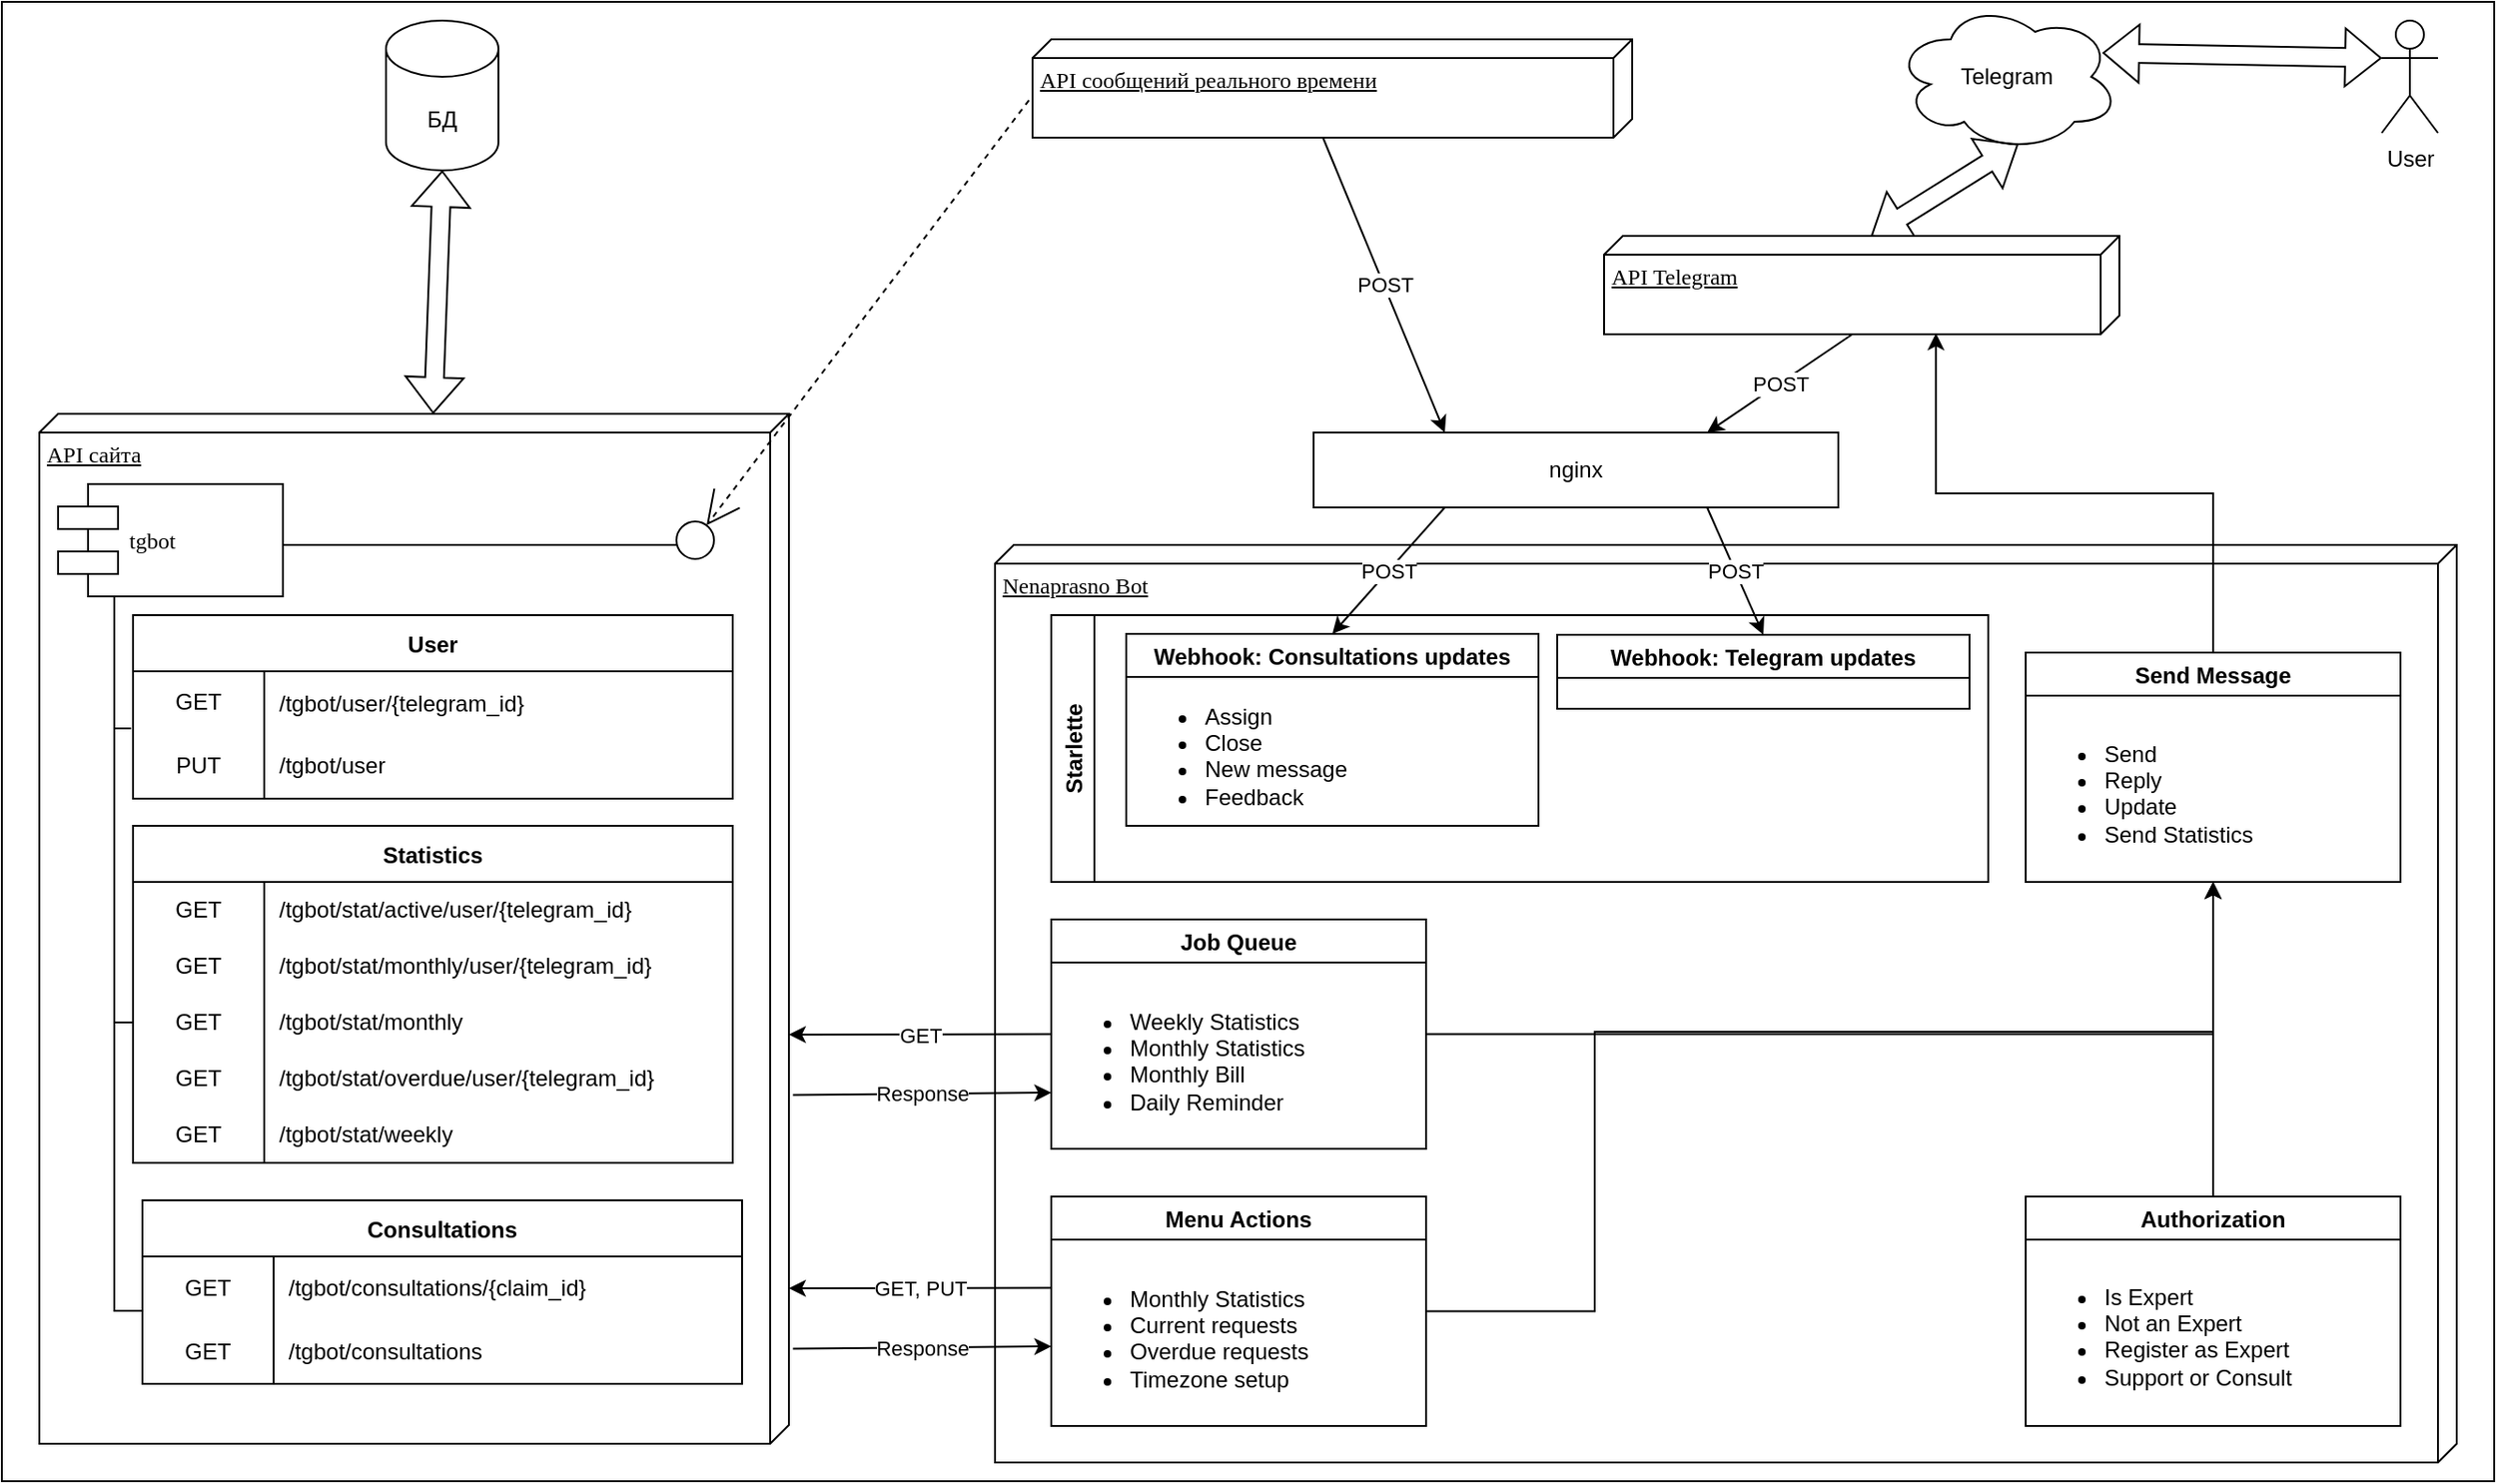 <mxfile version="20.2.8" type="device"><diagram name="Page-1" id="5f0bae14-7c28-e335-631c-24af17079c00"><mxGraphModel dx="1727" dy="1060" grid="1" gridSize="10" guides="1" tooltips="1" connect="1" arrows="1" fold="1" page="1" pageScale="1" pageWidth="1100" pageHeight="850" background="none" math="0" shadow="0"><root><mxCell id="0"/><mxCell id="1" parent="0"/><mxCell id="39150e848f15840c-3" value="Nenaprasno Bot" style="verticalAlign=top;align=left;spacingTop=8;spacingLeft=2;spacingRight=12;shape=cube;size=10;direction=south;fontStyle=4;html=1;rounded=0;shadow=0;comic=0;labelBackgroundColor=none;strokeWidth=1;fontFamily=Verdana;fontSize=12" parent="1" vertex="1"><mxGeometry x="540" y="290" width="780" height="490" as="geometry"/></mxCell><mxCell id="6lm18h5vKEc2qocpBBJz-101" value="" style="rounded=0;whiteSpace=wrap;html=1;strokeOpacity=100;fillOpacity=0;fillColor=default;" parent="1" vertex="1"><mxGeometry x="10" width="1330" height="790" as="geometry"/></mxCell><mxCell id="39150e848f15840c-1" value="API сайта" style="verticalAlign=top;align=left;spacingTop=8;spacingLeft=2;spacingRight=12;shape=cube;size=10;direction=south;fontStyle=4;html=1;rounded=0;shadow=0;comic=0;labelBackgroundColor=none;strokeWidth=1;fontFamily=Verdana;fontSize=12" parent="1" vertex="1"><mxGeometry x="30" y="220" width="400" height="550" as="geometry"/></mxCell><mxCell id="39150e848f15840c-2" value="API сообщений реального времени" style="verticalAlign=top;align=left;spacingTop=8;spacingLeft=2;spacingRight=12;shape=cube;size=10;direction=south;fontStyle=4;html=1;rounded=0;shadow=0;comic=0;labelBackgroundColor=none;strokeWidth=1;fontFamily=Verdana;fontSize=12" parent="1" vertex="1"><mxGeometry x="560" y="20" width="320" height="52.5" as="geometry"/></mxCell><mxCell id="39150e848f15840c-5" value="tgbot" style="shape=component;align=left;spacingLeft=36;rounded=0;shadow=0;comic=0;labelBackgroundColor=none;strokeWidth=1;fontFamily=Verdana;fontSize=12;html=1;" parent="1" vertex="1"><mxGeometry x="40" y="257.5" width="120" height="60" as="geometry"/></mxCell><mxCell id="39150e848f15840c-6" value="" style="ellipse;whiteSpace=wrap;html=1;rounded=0;shadow=0;comic=0;labelBackgroundColor=none;strokeWidth=1;fontFamily=Verdana;fontSize=12;align=center;" parent="1" vertex="1"><mxGeometry x="370" y="277.5" width="20" height="20" as="geometry"/></mxCell><mxCell id="39150e848f15840c-11" style="edgeStyle=none;rounded=0;html=1;dashed=1;labelBackgroundColor=none;startArrow=none;startFill=0;startSize=8;endArrow=open;endFill=0;endSize=16;fontFamily=Verdana;fontSize=12;exitX=0.62;exitY=1.006;exitDx=0;exitDy=0;exitPerimeter=0;" parent="1" source="39150e848f15840c-2" target="39150e848f15840c-6" edge="1"><mxGeometry relative="1" as="geometry"/></mxCell><mxCell id="39150e848f15840c-14" style="edgeStyle=elbowEdgeStyle;rounded=0;html=1;labelBackgroundColor=none;startArrow=none;startFill=0;startSize=8;endArrow=none;endFill=0;endSize=16;fontFamily=Verdana;fontSize=12;" parent="1" source="39150e848f15840c-6" target="39150e848f15840c-5" edge="1"><mxGeometry relative="1" as="geometry"><Array as="points"><mxPoint x="360" y="290"/></Array></mxGeometry></mxCell><mxCell id="6lm18h5vKEc2qocpBBJz-15" value="БД" style="shape=cylinder3;whiteSpace=wrap;html=1;boundedLbl=1;backgroundOutline=1;size=15;" parent="1" vertex="1"><mxGeometry x="215" y="10" width="60" height="80" as="geometry"/></mxCell><mxCell id="6lm18h5vKEc2qocpBBJz-16" value="User" style="shape=table;startSize=30;container=1;collapsible=0;childLayout=tableLayout;fixedRows=1;rowLines=0;fontStyle=1;" parent="1" vertex="1"><mxGeometry x="80" y="327.5" width="320" height="98" as="geometry"/></mxCell><mxCell id="6lm18h5vKEc2qocpBBJz-17" value="" style="shape=tableRow;horizontal=0;startSize=0;swimlaneHead=0;swimlaneBody=0;top=0;left=0;bottom=0;right=0;collapsible=0;dropTarget=0;fillColor=none;points=[[0,0.5],[1,0.5]];portConstraint=eastwest;" parent="6lm18h5vKEc2qocpBBJz-16" vertex="1"><mxGeometry y="30" width="320" height="33" as="geometry"/></mxCell><mxCell id="6lm18h5vKEc2qocpBBJz-18" value="GET" style="shape=partialRectangle;html=1;whiteSpace=wrap;connectable=0;fillColor=none;top=0;left=0;bottom=0;right=0;overflow=hidden;pointerEvents=1;" parent="6lm18h5vKEc2qocpBBJz-17" vertex="1"><mxGeometry width="70" height="33" as="geometry"><mxRectangle width="70" height="33" as="alternateBounds"/></mxGeometry></mxCell><mxCell id="6lm18h5vKEc2qocpBBJz-19" value="" style="shape=partialRectangle;html=1;whiteSpace=wrap;connectable=0;fillColor=none;top=0;left=0;bottom=0;right=0;align=left;spacingLeft=6;overflow=hidden;" parent="6lm18h5vKEc2qocpBBJz-17" vertex="1"><mxGeometry x="70" width="250" height="33" as="geometry"><mxRectangle width="250" height="33" as="alternateBounds"/></mxGeometry></mxCell><mxCell id="6lm18h5vKEc2qocpBBJz-20" value="" style="shape=tableRow;horizontal=0;startSize=0;swimlaneHead=0;swimlaneBody=0;top=0;left=0;bottom=0;right=0;collapsible=0;dropTarget=0;fillColor=none;points=[[0,0.5],[1,0.5]];portConstraint=eastwest;" parent="6lm18h5vKEc2qocpBBJz-16" vertex="1"><mxGeometry y="63" width="320" height="35" as="geometry"/></mxCell><mxCell id="6lm18h5vKEc2qocpBBJz-21" value="PUT" style="shape=partialRectangle;html=1;whiteSpace=wrap;connectable=0;fillColor=none;top=0;left=0;bottom=0;right=0;overflow=hidden;" parent="6lm18h5vKEc2qocpBBJz-20" vertex="1"><mxGeometry width="70" height="35" as="geometry"><mxRectangle width="70" height="35" as="alternateBounds"/></mxGeometry></mxCell><mxCell id="6lm18h5vKEc2qocpBBJz-22" value="/tgbot/user" style="shape=partialRectangle;html=1;whiteSpace=wrap;connectable=0;fillColor=none;top=0;left=0;bottom=0;right=0;align=left;spacingLeft=6;overflow=hidden;" parent="6lm18h5vKEc2qocpBBJz-20" vertex="1"><mxGeometry x="70" width="250" height="35" as="geometry"><mxRectangle width="250" height="35" as="alternateBounds"/></mxGeometry></mxCell><mxCell id="6lm18h5vKEc2qocpBBJz-26" value="" style="shape=flexArrow;endArrow=classic;startArrow=classic;html=1;rounded=0;entryX=0.5;entryY=1;entryDx=0;entryDy=0;entryPerimeter=0;" parent="1" source="39150e848f15840c-1" target="6lm18h5vKEc2qocpBBJz-15" edge="1"><mxGeometry width="100" height="100" relative="1" as="geometry"><mxPoint x="460" y="570" as="sourcePoint"/><mxPoint x="560" y="470" as="targetPoint"/></mxGeometry></mxCell><mxCell id="6lm18h5vKEc2qocpBBJz-34" value="/tgbot/user/{telegram_id}" style="shape=partialRectangle;html=1;whiteSpace=wrap;connectable=0;fillColor=none;top=0;left=0;bottom=0;right=0;align=left;spacingLeft=6;overflow=hidden;" parent="1" vertex="1"><mxGeometry x="150" y="360" width="170" height="30" as="geometry"><mxRectangle width="170" height="30" as="alternateBounds"/></mxGeometry></mxCell><object label="Statistics" id="6lm18h5vKEc2qocpBBJz-36"><mxCell style="shape=table;startSize=30;container=1;collapsible=0;childLayout=tableLayout;fixedRows=1;rowLines=0;fontStyle=1;" parent="1" vertex="1"><mxGeometry x="80" y="440" width="320" height="180" as="geometry"/></mxCell></object><mxCell id="6lm18h5vKEc2qocpBBJz-37" value="" style="shape=tableRow;horizontal=0;startSize=0;swimlaneHead=0;swimlaneBody=0;top=0;left=0;bottom=0;right=0;collapsible=0;dropTarget=0;fillColor=none;points=[[0,0.5],[1,0.5]];portConstraint=eastwest;" parent="6lm18h5vKEc2qocpBBJz-36" vertex="1"><mxGeometry y="30" width="320" height="30" as="geometry"/></mxCell><mxCell id="6lm18h5vKEc2qocpBBJz-38" value="GET" style="shape=partialRectangle;html=1;whiteSpace=wrap;connectable=0;fillColor=none;top=0;left=0;bottom=0;right=0;overflow=hidden;pointerEvents=1;" parent="6lm18h5vKEc2qocpBBJz-37" vertex="1"><mxGeometry width="70" height="30" as="geometry"><mxRectangle width="70" height="30" as="alternateBounds"/></mxGeometry></mxCell><mxCell id="6lm18h5vKEc2qocpBBJz-39" value="/tgbot/stat/active/user/{telegram_id}" style="shape=partialRectangle;html=1;whiteSpace=wrap;connectable=0;fillColor=none;top=0;left=0;bottom=0;right=0;align=left;spacingLeft=6;overflow=hidden;" parent="6lm18h5vKEc2qocpBBJz-37" vertex="1"><mxGeometry x="70" width="250" height="30" as="geometry"><mxRectangle width="250" height="30" as="alternateBounds"/></mxGeometry></mxCell><mxCell id="6lm18h5vKEc2qocpBBJz-40" value="" style="shape=tableRow;horizontal=0;startSize=0;swimlaneHead=0;swimlaneBody=0;top=0;left=0;bottom=0;right=0;collapsible=0;dropTarget=0;fillColor=none;points=[[0,0.5],[1,0.5]];portConstraint=eastwest;" parent="6lm18h5vKEc2qocpBBJz-36" vertex="1"><mxGeometry y="60" width="320" height="30" as="geometry"/></mxCell><mxCell id="6lm18h5vKEc2qocpBBJz-41" value="GET" style="shape=partialRectangle;html=1;whiteSpace=wrap;connectable=0;fillColor=none;top=0;left=0;bottom=0;right=0;overflow=hidden;" parent="6lm18h5vKEc2qocpBBJz-40" vertex="1"><mxGeometry width="70" height="30" as="geometry"><mxRectangle width="70" height="30" as="alternateBounds"/></mxGeometry></mxCell><mxCell id="6lm18h5vKEc2qocpBBJz-42" value="/tgbot/stat/monthly/user/{telegram_id}" style="shape=partialRectangle;html=1;whiteSpace=wrap;connectable=0;fillColor=none;top=0;left=0;bottom=0;right=0;align=left;spacingLeft=6;overflow=hidden;" parent="6lm18h5vKEc2qocpBBJz-40" vertex="1"><mxGeometry x="70" width="250" height="30" as="geometry"><mxRectangle width="250" height="30" as="alternateBounds"/></mxGeometry></mxCell><mxCell id="6lm18h5vKEc2qocpBBJz-56" value="" style="shape=tableRow;horizontal=0;startSize=0;swimlaneHead=0;swimlaneBody=0;top=0;left=0;bottom=0;right=0;collapsible=0;dropTarget=0;fillColor=none;points=[[0,0.5],[1,0.5]];portConstraint=eastwest;" parent="6lm18h5vKEc2qocpBBJz-36" vertex="1"><mxGeometry y="90" width="320" height="30" as="geometry"/></mxCell><mxCell id="6lm18h5vKEc2qocpBBJz-57" value="GET" style="shape=partialRectangle;html=1;whiteSpace=wrap;connectable=0;fillColor=none;top=0;left=0;bottom=0;right=0;overflow=hidden;" parent="6lm18h5vKEc2qocpBBJz-56" vertex="1"><mxGeometry width="70" height="30" as="geometry"><mxRectangle width="70" height="30" as="alternateBounds"/></mxGeometry></mxCell><mxCell id="6lm18h5vKEc2qocpBBJz-58" value="/tgbot/stat/monthly" style="shape=partialRectangle;html=1;whiteSpace=wrap;connectable=0;fillColor=none;top=0;left=0;bottom=0;right=0;align=left;spacingLeft=6;overflow=hidden;" parent="6lm18h5vKEc2qocpBBJz-56" vertex="1"><mxGeometry x="70" width="250" height="30" as="geometry"><mxRectangle width="250" height="30" as="alternateBounds"/></mxGeometry></mxCell><mxCell id="6lm18h5vKEc2qocpBBJz-53" value="" style="shape=tableRow;horizontal=0;startSize=0;swimlaneHead=0;swimlaneBody=0;top=0;left=0;bottom=0;right=0;collapsible=0;dropTarget=0;fillColor=none;points=[[0,0.5],[1,0.5]];portConstraint=eastwest;" parent="6lm18h5vKEc2qocpBBJz-36" vertex="1"><mxGeometry y="120" width="320" height="30" as="geometry"/></mxCell><mxCell id="6lm18h5vKEc2qocpBBJz-54" value="GET" style="shape=partialRectangle;html=1;whiteSpace=wrap;connectable=0;fillColor=none;top=0;left=0;bottom=0;right=0;overflow=hidden;" parent="6lm18h5vKEc2qocpBBJz-53" vertex="1"><mxGeometry width="70" height="30" as="geometry"><mxRectangle width="70" height="30" as="alternateBounds"/></mxGeometry></mxCell><mxCell id="6lm18h5vKEc2qocpBBJz-55" value="/tgbot/stat/overdue/user/{telegram_id}" style="shape=partialRectangle;html=1;whiteSpace=wrap;connectable=0;fillColor=none;top=0;left=0;bottom=0;right=0;align=left;spacingLeft=6;overflow=hidden;" parent="6lm18h5vKEc2qocpBBJz-53" vertex="1"><mxGeometry x="70" width="250" height="30" as="geometry"><mxRectangle width="250" height="30" as="alternateBounds"/></mxGeometry></mxCell><mxCell id="6lm18h5vKEc2qocpBBJz-50" value="" style="shape=tableRow;horizontal=0;startSize=0;swimlaneHead=0;swimlaneBody=0;top=0;left=0;bottom=0;right=0;collapsible=0;dropTarget=0;fillColor=none;points=[[0,0.5],[1,0.5]];portConstraint=eastwest;" parent="6lm18h5vKEc2qocpBBJz-36" vertex="1"><mxGeometry y="150" width="320" height="30" as="geometry"/></mxCell><mxCell id="6lm18h5vKEc2qocpBBJz-51" value="GET" style="shape=partialRectangle;html=1;whiteSpace=wrap;connectable=0;fillColor=none;top=0;left=0;bottom=0;right=0;overflow=hidden;" parent="6lm18h5vKEc2qocpBBJz-50" vertex="1"><mxGeometry width="70" height="30" as="geometry"><mxRectangle width="70" height="30" as="alternateBounds"/></mxGeometry></mxCell><mxCell id="6lm18h5vKEc2qocpBBJz-52" value="/tgbot/stat/weekly" style="shape=partialRectangle;html=1;whiteSpace=wrap;connectable=0;fillColor=none;top=0;left=0;bottom=0;right=0;align=left;spacingLeft=6;overflow=hidden;" parent="6lm18h5vKEc2qocpBBJz-50" vertex="1"><mxGeometry x="70" width="250" height="30" as="geometry"><mxRectangle width="250" height="30" as="alternateBounds"/></mxGeometry></mxCell><mxCell id="6lm18h5vKEc2qocpBBJz-62" value="Consultations" style="shape=table;startSize=30;container=1;collapsible=0;childLayout=tableLayout;fixedRows=1;rowLines=0;fontStyle=1;" parent="1" vertex="1"><mxGeometry x="85" y="640" width="320" height="98" as="geometry"/></mxCell><mxCell id="6lm18h5vKEc2qocpBBJz-63" value="" style="shape=tableRow;horizontal=0;startSize=0;swimlaneHead=0;swimlaneBody=0;top=0;left=0;bottom=0;right=0;collapsible=0;dropTarget=0;fillColor=none;points=[[0,0.5],[1,0.5]];portConstraint=eastwest;" parent="6lm18h5vKEc2qocpBBJz-62" vertex="1"><mxGeometry y="30" width="320" height="33" as="geometry"/></mxCell><mxCell id="6lm18h5vKEc2qocpBBJz-64" value="GET" style="shape=partialRectangle;html=1;whiteSpace=wrap;connectable=0;fillColor=none;top=0;left=0;bottom=0;right=0;overflow=hidden;pointerEvents=1;" parent="6lm18h5vKEc2qocpBBJz-63" vertex="1"><mxGeometry width="70" height="33" as="geometry"><mxRectangle width="70" height="33" as="alternateBounds"/></mxGeometry></mxCell><mxCell id="6lm18h5vKEc2qocpBBJz-65" value="/tgbot/consultations/{claim_id}" style="shape=partialRectangle;html=1;whiteSpace=wrap;connectable=0;fillColor=none;top=0;left=0;bottom=0;right=0;align=left;spacingLeft=6;overflow=hidden;" parent="6lm18h5vKEc2qocpBBJz-63" vertex="1"><mxGeometry x="70" width="250" height="33" as="geometry"><mxRectangle width="250" height="33" as="alternateBounds"/></mxGeometry></mxCell><mxCell id="6lm18h5vKEc2qocpBBJz-66" value="" style="shape=tableRow;horizontal=0;startSize=0;swimlaneHead=0;swimlaneBody=0;top=0;left=0;bottom=0;right=0;collapsible=0;dropTarget=0;fillColor=none;points=[[0,0.5],[1,0.5]];portConstraint=eastwest;" parent="6lm18h5vKEc2qocpBBJz-62" vertex="1"><mxGeometry y="63" width="320" height="35" as="geometry"/></mxCell><mxCell id="6lm18h5vKEc2qocpBBJz-67" value="GET" style="shape=partialRectangle;html=1;whiteSpace=wrap;connectable=0;fillColor=none;top=0;left=0;bottom=0;right=0;overflow=hidden;" parent="6lm18h5vKEc2qocpBBJz-66" vertex="1"><mxGeometry width="70" height="35" as="geometry"><mxRectangle width="70" height="35" as="alternateBounds"/></mxGeometry></mxCell><mxCell id="6lm18h5vKEc2qocpBBJz-68" value="/tgbot/consultations" style="shape=partialRectangle;html=1;whiteSpace=wrap;connectable=0;fillColor=none;top=0;left=0;bottom=0;right=0;align=left;spacingLeft=6;overflow=hidden;" parent="6lm18h5vKEc2qocpBBJz-66" vertex="1"><mxGeometry x="70" width="250" height="35" as="geometry"><mxRectangle width="250" height="35" as="alternateBounds"/></mxGeometry></mxCell><mxCell id="6lm18h5vKEc2qocpBBJz-75" value="" style="endArrow=classic;html=1;rounded=0;exitX=0;exitY=0.5;exitDx=0;exitDy=0;" parent="1" source="6lm18h5vKEc2qocpBBJz-79" edge="1"><mxGeometry relative="1" as="geometry"><mxPoint x="570" y="552.5" as="sourcePoint"/><mxPoint x="430" y="551.5" as="targetPoint"/><Array as="points"/></mxGeometry></mxCell><mxCell id="6lm18h5vKEc2qocpBBJz-76" value="GET" style="edgeLabel;resizable=0;html=1;align=center;verticalAlign=middle;" parent="6lm18h5vKEc2qocpBBJz-75" connectable="0" vertex="1"><mxGeometry relative="1" as="geometry"/></mxCell><mxCell id="6lm18h5vKEc2qocpBBJz-77" value="" style="endArrow=classic;html=1;rounded=0;exitX=0.275;exitY=-0.005;exitDx=0;exitDy=0;exitPerimeter=0;entryX=0;entryY=0.75;entryDx=0;entryDy=0;" parent="1" target="6lm18h5vKEc2qocpBBJz-80" edge="1"><mxGeometry relative="1" as="geometry"><mxPoint x="432.15" y="583.75" as="sourcePoint"/><mxPoint x="580" y="612.5" as="targetPoint"/><Array as="points"/></mxGeometry></mxCell><mxCell id="6lm18h5vKEc2qocpBBJz-78" value="Response" style="edgeLabel;resizable=0;html=1;align=center;verticalAlign=middle;" parent="6lm18h5vKEc2qocpBBJz-77" connectable="0" vertex="1"><mxGeometry relative="1" as="geometry"/></mxCell><mxCell id="Tm9bryDxS-Sc8e0lCWCh-44" style="edgeStyle=orthogonalEdgeStyle;rounded=0;orthogonalLoop=1;jettySize=auto;html=1;exitX=1;exitY=0.5;exitDx=0;exitDy=0;entryX=0.5;entryY=1;entryDx=0;entryDy=0;" parent="1" source="6lm18h5vKEc2qocpBBJz-79" target="Tm9bryDxS-Sc8e0lCWCh-1" edge="1"><mxGeometry relative="1" as="geometry"><mxPoint x="1190" y="480" as="targetPoint"/></mxGeometry></mxCell><mxCell id="6lm18h5vKEc2qocpBBJz-79" value="Job Queue" style="swimlane;" parent="1" vertex="1"><mxGeometry x="570" y="490" width="200" height="122.5" as="geometry"><mxRectangle x="620" y="458" width="140" height="30" as="alternateBounds"/></mxGeometry></mxCell><mxCell id="6lm18h5vKEc2qocpBBJz-80" value="&lt;ul&gt;&lt;li&gt;Weekly Statistics&lt;/li&gt;&lt;li&gt;Monthly Statistics&lt;/li&gt;&lt;li&gt;Monthly Bill&lt;/li&gt;&lt;li&gt;Daily Reminder&lt;/li&gt;&lt;/ul&gt;" style="text;strokeColor=none;fillColor=none;html=1;whiteSpace=wrap;verticalAlign=middle;overflow=hidden;" parent="6lm18h5vKEc2qocpBBJz-79" vertex="1"><mxGeometry y="32.5" width="180" height="80" as="geometry"/></mxCell><mxCell id="6lm18h5vKEc2qocpBBJz-81" value="" style="endArrow=classic;html=1;rounded=0;exitX=0;exitY=0.5;exitDx=0;exitDy=0;" parent="1" edge="1"><mxGeometry relative="1" as="geometry"><mxPoint x="570" y="686.75" as="sourcePoint"/><mxPoint x="430" y="687" as="targetPoint"/><Array as="points"/></mxGeometry></mxCell><mxCell id="6lm18h5vKEc2qocpBBJz-82" value="GET, PUT" style="edgeLabel;resizable=0;html=1;align=center;verticalAlign=middle;" parent="6lm18h5vKEc2qocpBBJz-81" connectable="0" vertex="1"><mxGeometry relative="1" as="geometry"/></mxCell><mxCell id="6lm18h5vKEc2qocpBBJz-83" value="" style="endArrow=classic;html=1;rounded=0;exitX=0.275;exitY=-0.005;exitDx=0;exitDy=0;exitPerimeter=0;entryX=0;entryY=0.75;entryDx=0;entryDy=0;" parent="1" edge="1"><mxGeometry relative="1" as="geometry"><mxPoint x="432.15" y="719.25" as="sourcePoint"/><mxPoint x="570" y="718" as="targetPoint"/><Array as="points"/></mxGeometry></mxCell><mxCell id="6lm18h5vKEc2qocpBBJz-84" value="Response" style="edgeLabel;resizable=0;html=1;align=center;verticalAlign=middle;" parent="6lm18h5vKEc2qocpBBJz-83" connectable="0" vertex="1"><mxGeometry relative="1" as="geometry"/></mxCell><mxCell id="6lm18h5vKEc2qocpBBJz-88" value="Menu Actions" style="swimlane;" parent="1" vertex="1"><mxGeometry x="570" y="638" width="200" height="122.5" as="geometry"><mxRectangle x="620" y="458" width="140" height="30" as="alternateBounds"/></mxGeometry></mxCell><mxCell id="6lm18h5vKEc2qocpBBJz-89" value="&lt;ul&gt;&lt;li&gt;Monthly Statistics&lt;/li&gt;&lt;li&gt;Current requests&lt;/li&gt;&lt;li&gt;Overdue requests&lt;/li&gt;&lt;li&gt;Timezone setup&lt;/li&gt;&lt;/ul&gt;" style="text;strokeColor=none;fillColor=none;html=1;whiteSpace=wrap;verticalAlign=middle;overflow=hidden;" parent="6lm18h5vKEc2qocpBBJz-88" vertex="1"><mxGeometry y="32.5" width="180" height="80" as="geometry"/></mxCell><mxCell id="6lm18h5vKEc2qocpBBJz-91" value="Webhook: Consultations updates" style="swimlane;" parent="1" vertex="1"><mxGeometry x="610" y="337.5" width="220" height="102.5" as="geometry"><mxRectangle x="620" y="458" width="140" height="30" as="alternateBounds"/></mxGeometry></mxCell><mxCell id="6lm18h5vKEc2qocpBBJz-93" value="" style="endArrow=classic;html=1;rounded=0;exitX=0;exitY=0;exitDx=52.5;exitDy=165;exitPerimeter=0;entryX=0.25;entryY=0;entryDx=0;entryDy=0;" parent="1" source="39150e848f15840c-2" target="Al94bBNhiVb-LmksQKZe-2" edge="1"><mxGeometry relative="1" as="geometry"><mxPoint x="720" y="160" as="sourcePoint"/><mxPoint x="1010" y="244.5" as="targetPoint"/></mxGeometry></mxCell><mxCell id="6lm18h5vKEc2qocpBBJz-94" value="POST" style="edgeLabel;resizable=0;html=1;align=center;verticalAlign=middle;" parent="6lm18h5vKEc2qocpBBJz-93" connectable="0" vertex="1"><mxGeometry relative="1" as="geometry"/></mxCell><mxCell id="Tm9bryDxS-Sc8e0lCWCh-43" style="edgeStyle=orthogonalEdgeStyle;rounded=0;orthogonalLoop=1;jettySize=auto;html=1;exitX=1;exitY=0.5;exitDx=0;exitDy=0;entryX=0.5;entryY=1;entryDx=0;entryDy=0;" parent="1" source="6lm18h5vKEc2qocpBBJz-88" target="Tm9bryDxS-Sc8e0lCWCh-1" edge="1"><mxGeometry relative="1" as="geometry"><Array as="points"><mxPoint x="860" y="699"/><mxPoint x="860" y="550"/><mxPoint x="1190" y="550"/></Array></mxGeometry></mxCell><mxCell id="Tm9bryDxS-Sc8e0lCWCh-48" style="edgeStyle=orthogonalEdgeStyle;rounded=0;orthogonalLoop=1;jettySize=auto;html=1;exitX=0.5;exitY=0;exitDx=0;exitDy=0;entryX=0.99;entryY=0.356;entryDx=0;entryDy=0;entryPerimeter=0;" parent="1" source="Tm9bryDxS-Sc8e0lCWCh-1" edge="1" target="Tm9bryDxS-Sc8e0lCWCh-9"><mxGeometry relative="1" as="geometry"><mxPoint x="1120" y="280" as="targetPoint"/></mxGeometry></mxCell><mxCell id="Tm9bryDxS-Sc8e0lCWCh-1" value="Send Message" style="swimlane;" parent="1" vertex="1"><mxGeometry x="1090" y="347.5" width="200" height="122.5" as="geometry"><mxRectangle x="620" y="458" width="140" height="30" as="alternateBounds"/></mxGeometry></mxCell><mxCell id="Tm9bryDxS-Sc8e0lCWCh-2" value="&lt;ul&gt;&lt;li&gt;Send&lt;/li&gt;&lt;li&gt;Reply&lt;/li&gt;&lt;li&gt;Update&lt;/li&gt;&lt;li&gt;Send Statistics&lt;/li&gt;&lt;/ul&gt;" style="text;strokeColor=none;fillColor=none;html=1;whiteSpace=wrap;verticalAlign=middle;overflow=hidden;" parent="Tm9bryDxS-Sc8e0lCWCh-1" vertex="1"><mxGeometry y="32.5" width="180" height="80" as="geometry"/></mxCell><mxCell id="Tm9bryDxS-Sc8e0lCWCh-6" value="" style="endArrow=none;html=1;rounded=0;exitX=-0.003;exitY=0.924;exitDx=0;exitDy=0;exitPerimeter=0;" parent="1" source="6lm18h5vKEc2qocpBBJz-17" edge="1"><mxGeometry width="50" height="50" relative="1" as="geometry"><mxPoint x="20" y="367.5" as="sourcePoint"/><mxPoint x="70" y="317.5" as="targetPoint"/><Array as="points"><mxPoint x="70" y="388"/></Array></mxGeometry></mxCell><mxCell id="Tm9bryDxS-Sc8e0lCWCh-7" value="" style="endArrow=none;html=1;rounded=0;entryX=0.25;entryY=1;entryDx=0;entryDy=0;exitX=0;exitY=0.5;exitDx=0;exitDy=0;" parent="1" source="6lm18h5vKEc2qocpBBJz-56" target="39150e848f15840c-5" edge="1"><mxGeometry width="50" height="50" relative="1" as="geometry"><mxPoint x="70" y="550" as="sourcePoint"/><mxPoint x="70" y="390" as="targetPoint"/><Array as="points"><mxPoint x="70" y="545"/></Array></mxGeometry></mxCell><mxCell id="Tm9bryDxS-Sc8e0lCWCh-8" value="" style="endArrow=none;html=1;rounded=0;exitX=0.25;exitY=1;exitDx=0;exitDy=0;entryX=0;entryY=0.879;entryDx=0;entryDy=0;entryPerimeter=0;" parent="1" source="39150e848f15840c-5" target="6lm18h5vKEc2qocpBBJz-63" edge="1"><mxGeometry width="50" height="50" relative="1" as="geometry"><mxPoint x="840" y="960" as="sourcePoint"/><mxPoint x="710" y="580" as="targetPoint"/><Array as="points"><mxPoint x="70" y="699"/></Array></mxGeometry></mxCell><mxCell id="Tm9bryDxS-Sc8e0lCWCh-12" value="Starlette" style="swimlane;horizontal=0;fillColor=default;" parent="1" vertex="1"><mxGeometry x="570" y="327.5" width="500" height="142.5" as="geometry"/></mxCell><mxCell id="Tm9bryDxS-Sc8e0lCWCh-13" value="Webhook: Telegram updates" style="swimlane;" parent="Tm9bryDxS-Sc8e0lCWCh-12" vertex="1"><mxGeometry x="270" y="10.5" width="220" height="39.5" as="geometry"><mxRectangle x="620" y="458" width="140" height="30" as="alternateBounds"/></mxGeometry></mxCell><mxCell id="6lm18h5vKEc2qocpBBJz-92" value="&lt;ul&gt;&lt;li&gt;Assign&lt;/li&gt;&lt;li&gt;Close&lt;/li&gt;&lt;li&gt;New message&lt;/li&gt;&lt;li&gt;Feedback&lt;/li&gt;&lt;/ul&gt;" style="text;strokeColor=none;fillColor=none;html=1;whiteSpace=wrap;verticalAlign=middle;overflow=hidden;" parent="Tm9bryDxS-Sc8e0lCWCh-12" vertex="1"><mxGeometry x="40" y="32.5" width="180" height="80" as="geometry"/></mxCell><mxCell id="6lm18h5vKEc2qocpBBJz-95" value="User" style="shape=umlActor;verticalLabelPosition=bottom;verticalAlign=top;html=1;outlineConnect=0;" parent="1" vertex="1"><mxGeometry x="1280" y="10" width="30" height="60" as="geometry"/></mxCell><mxCell id="6lm18h5vKEc2qocpBBJz-98" value="" style="shape=flexArrow;endArrow=classic;startArrow=classic;html=1;rounded=0;exitX=0;exitY=0.333;exitDx=0;exitDy=0;exitPerimeter=0;entryX=0.925;entryY=0.341;entryDx=0;entryDy=0;entryPerimeter=0;" parent="1" source="6lm18h5vKEc2qocpBBJz-95" target="6lm18h5vKEc2qocpBBJz-99" edge="1"><mxGeometry width="100" height="100" relative="1" as="geometry"><mxPoint x="1700" y="310" as="sourcePoint"/><mxPoint x="1980" y="310" as="targetPoint"/></mxGeometry></mxCell><mxCell id="6lm18h5vKEc2qocpBBJz-99" value="Telegram" style="ellipse;shape=cloud;whiteSpace=wrap;html=1;" parent="1" vertex="1"><mxGeometry x="1020" width="120" height="80" as="geometry"/></mxCell><mxCell id="6lm18h5vKEc2qocpBBJz-100" value="" style="shape=flexArrow;endArrow=classic;startArrow=classic;html=1;rounded=0;entryX=0;entryY=0;entryDx=0;entryDy=132.5;entryPerimeter=0;exitX=0.55;exitY=0.95;exitDx=0;exitDy=0;exitPerimeter=0;" parent="1" source="6lm18h5vKEc2qocpBBJz-99" target="Tm9bryDxS-Sc8e0lCWCh-9" edge="1"><mxGeometry width="100" height="100" relative="1" as="geometry"><mxPoint x="1285.24" y="230" as="sourcePoint"/><mxPoint x="1385.24" y="130" as="targetPoint"/></mxGeometry></mxCell><mxCell id="Tm9bryDxS-Sc8e0lCWCh-9" value="API Telegram" style="verticalAlign=top;align=left;spacingTop=8;spacingLeft=2;spacingRight=12;shape=cube;size=10;direction=south;fontStyle=4;html=1;rounded=0;shadow=0;comic=0;labelBackgroundColor=none;strokeWidth=1;fontFamily=Verdana;fontSize=12" parent="1" vertex="1"><mxGeometry x="865" y="125" width="275" height="52.5" as="geometry"/></mxCell><mxCell id="Tm9bryDxS-Sc8e0lCWCh-15" value="" style="endArrow=classic;html=1;rounded=0;exitX=0;exitY=0;exitDx=52.5;exitDy=142.5;exitPerimeter=0;entryX=0.75;entryY=0;entryDx=0;entryDy=0;" parent="1" source="Tm9bryDxS-Sc8e0lCWCh-9" target="Al94bBNhiVb-LmksQKZe-2" edge="1"><mxGeometry relative="1" as="geometry"><mxPoint x="1102.5" y="220" as="sourcePoint"/><mxPoint x="930" y="277.5" as="targetPoint"/></mxGeometry></mxCell><mxCell id="Tm9bryDxS-Sc8e0lCWCh-16" value="POST" style="edgeLabel;resizable=0;html=1;align=center;verticalAlign=middle;" parent="Tm9bryDxS-Sc8e0lCWCh-15" connectable="0" vertex="1"><mxGeometry relative="1" as="geometry"/></mxCell><mxCell id="Tm9bryDxS-Sc8e0lCWCh-50" style="edgeStyle=orthogonalEdgeStyle;rounded=0;orthogonalLoop=1;jettySize=auto;html=1;exitX=0.5;exitY=0;exitDx=0;exitDy=0;entryX=0.5;entryY=1;entryDx=0;entryDy=0;" parent="1" source="Tm9bryDxS-Sc8e0lCWCh-46" target="Tm9bryDxS-Sc8e0lCWCh-1" edge="1"><mxGeometry relative="1" as="geometry"/></mxCell><mxCell id="Tm9bryDxS-Sc8e0lCWCh-46" value="Authorization" style="swimlane;" parent="1" vertex="1"><mxGeometry x="1090" y="638" width="200" height="122.5" as="geometry"><mxRectangle x="620" y="458" width="140" height="30" as="alternateBounds"/></mxGeometry></mxCell><mxCell id="Tm9bryDxS-Sc8e0lCWCh-49" value="&lt;ul&gt;&lt;li&gt;Is Expert&lt;/li&gt;&lt;li&gt;Not an Expert&lt;/li&gt;&lt;li&gt;Register as Expert&lt;/li&gt;&lt;li&gt;Support or Consult&lt;/li&gt;&lt;/ul&gt;" style="text;strokeColor=none;fillColor=none;html=1;whiteSpace=wrap;verticalAlign=middle;overflow=hidden;" parent="1" vertex="1"><mxGeometry x="1090" y="670" width="180" height="80" as="geometry"/></mxCell><mxCell id="Al94bBNhiVb-LmksQKZe-2" value="nginx" style="whiteSpace=wrap;html=1;align=center;" vertex="1" parent="1"><mxGeometry x="710" y="230" width="280" height="40" as="geometry"/></mxCell><mxCell id="Al94bBNhiVb-LmksQKZe-3" value="" style="endArrow=classic;html=1;rounded=0;exitX=0.25;exitY=1;exitDx=0;exitDy=0;entryX=0.5;entryY=0;entryDx=0;entryDy=0;" edge="1" parent="1" source="Al94bBNhiVb-LmksQKZe-2" target="6lm18h5vKEc2qocpBBJz-91"><mxGeometry relative="1" as="geometry"><mxPoint x="840" y="279" as="sourcePoint"/><mxPoint x="975" y="436.5" as="targetPoint"/></mxGeometry></mxCell><mxCell id="Al94bBNhiVb-LmksQKZe-4" value="POST" style="edgeLabel;resizable=0;html=1;align=center;verticalAlign=middle;" connectable="0" vertex="1" parent="Al94bBNhiVb-LmksQKZe-3"><mxGeometry relative="1" as="geometry"/></mxCell><mxCell id="Al94bBNhiVb-LmksQKZe-5" value="" style="endArrow=classic;html=1;rounded=0;exitX=0.75;exitY=1;exitDx=0;exitDy=0;entryX=0.5;entryY=0;entryDx=0;entryDy=0;" edge="1" parent="1" source="Al94bBNhiVb-LmksQKZe-2" target="Tm9bryDxS-Sc8e0lCWCh-13"><mxGeometry relative="1" as="geometry"><mxPoint x="1006.25" y="331.5" as="sourcePoint"/><mxPoint x="893.75" y="384" as="targetPoint"/></mxGeometry></mxCell><mxCell id="Al94bBNhiVb-LmksQKZe-6" value="POST" style="edgeLabel;resizable=0;html=1;align=center;verticalAlign=middle;" connectable="0" vertex="1" parent="Al94bBNhiVb-LmksQKZe-5"><mxGeometry relative="1" as="geometry"/></mxCell></root></mxGraphModel></diagram></mxfile>
